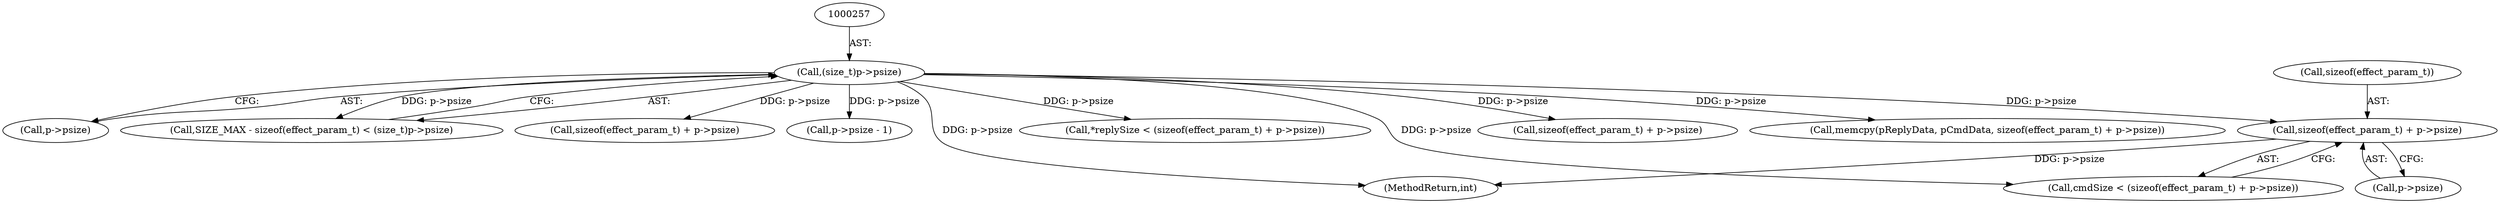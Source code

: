 digraph "0_Android_f490fc335772a9b14e78997486f4a572b0594c04_0@API" {
"1000281" [label="(Call,sizeof(effect_param_t) + p->psize)"];
"1000256" [label="(Call,(size_t)p->psize)"];
"1000279" [label="(Call,cmdSize < (sizeof(effect_param_t) + p->psize))"];
"1000284" [label="(Call,p->psize)"];
"1000313" [label="(Call,sizeof(effect_param_t) + p->psize)"];
"1000310" [label="(Call,memcpy(pReplyData, pCmdData, sizeof(effect_param_t) + p->psize))"];
"1000282" [label="(Call,sizeof(effect_param_t))"];
"1000258" [label="(Call,p->psize)"];
"1000281" [label="(Call,sizeof(effect_param_t) + p->psize)"];
"1000256" [label="(Call,(size_t)p->psize)"];
"1000251" [label="(Call,SIZE_MAX - sizeof(effect_param_t) < (size_t)p->psize)"];
"1000298" [label="(Call,sizeof(effect_param_t) + p->psize)"];
"1000330" [label="(Call,p->psize - 1)"];
"1000685" [label="(MethodReturn,int)"];
"1000295" [label="(Call,*replySize < (sizeof(effect_param_t) + p->psize))"];
"1000281" -> "1000279"  [label="AST: "];
"1000281" -> "1000284"  [label="CFG: "];
"1000282" -> "1000281"  [label="AST: "];
"1000284" -> "1000281"  [label="AST: "];
"1000279" -> "1000281"  [label="CFG: "];
"1000281" -> "1000685"  [label="DDG: p->psize"];
"1000256" -> "1000281"  [label="DDG: p->psize"];
"1000256" -> "1000251"  [label="AST: "];
"1000256" -> "1000258"  [label="CFG: "];
"1000257" -> "1000256"  [label="AST: "];
"1000258" -> "1000256"  [label="AST: "];
"1000251" -> "1000256"  [label="CFG: "];
"1000256" -> "1000685"  [label="DDG: p->psize"];
"1000256" -> "1000251"  [label="DDG: p->psize"];
"1000256" -> "1000279"  [label="DDG: p->psize"];
"1000256" -> "1000295"  [label="DDG: p->psize"];
"1000256" -> "1000298"  [label="DDG: p->psize"];
"1000256" -> "1000310"  [label="DDG: p->psize"];
"1000256" -> "1000313"  [label="DDG: p->psize"];
"1000256" -> "1000330"  [label="DDG: p->psize"];
}
